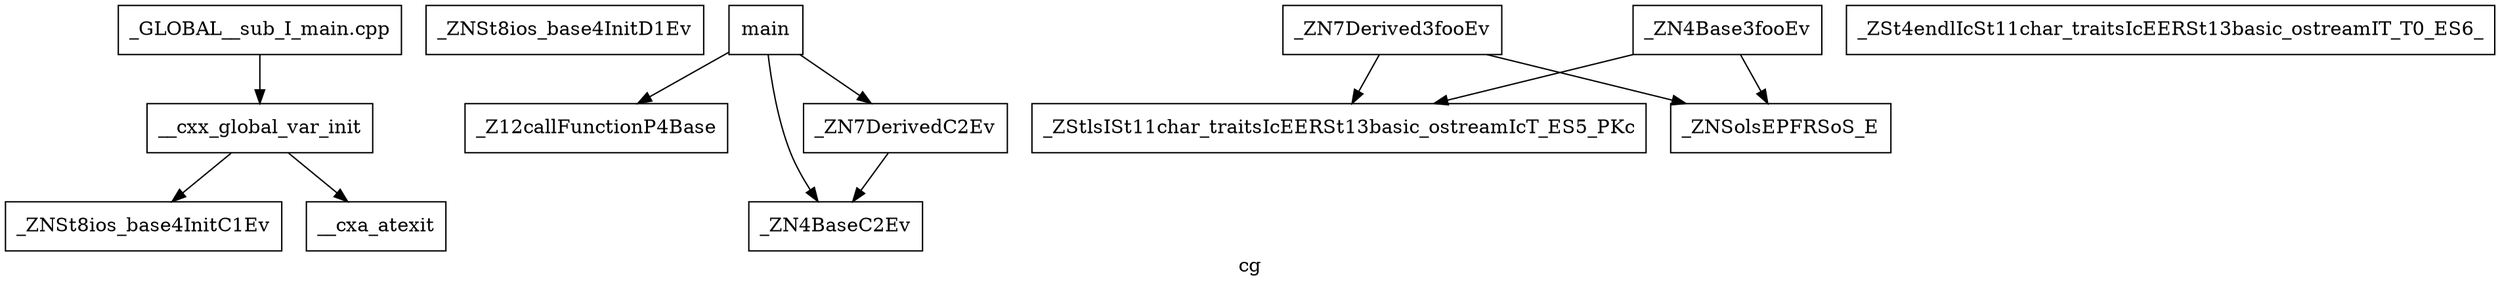 digraph "cg"{
	label="cg";


	// Define the nodes
	N1 [shape=rectangle, color=black,label="_GLOBAL__sub_I_main.cpp"];
	N2 [shape=rectangle, color=black,label="__cxx_global_var_init"];
	N3 [shape=rectangle, color=black,label="_ZNSt8ios_base4InitC1Ev"];
	N4 [shape=rectangle, color=black,label="_ZNSt8ios_base4InitD1Ev"];
	N5 [shape=rectangle, color=black,label="__cxa_atexit"];
	N6 [shape=rectangle, color=black,label="_Z12callFunctionP4Base"];
	N7 [shape=rectangle, color=black,label="main"];
	N8 [shape=rectangle, color=black,label="_ZN4BaseC2Ev"];
	N9 [shape=rectangle, color=black,label="_ZN7DerivedC2Ev"];
	N10 [shape=rectangle, color=black,label="_ZN7Derived3fooEv"];
	N11 [shape=rectangle, color=black,label="_ZStlsISt11char_traitsIcEERSt13basic_ostreamIcT_ES5_PKc"];
	N12 [shape=rectangle, color=black,label="_ZSt4endlIcSt11char_traitsIcEERSt13basic_ostreamIT_T0_ES6_"];
	N13 [shape=rectangle, color=black,label="_ZNSolsEPFRSoS_E"];
	N14 [shape=rectangle, color=black,label="_ZN4Base3fooEv"];


	// Define the edges
	N1 -> N2[color=black,label=""];
	N2 -> N3[color=black,label=""];
	N2 -> N5[color=black,label=""];
	N7 -> N6[color=black,label=""];
	N7 -> N8[color=black,label=""];
	N7 -> N9[color=black,label=""];
	N9 -> N8[color=black,label=""];
	N10 -> N11[color=black,label=""];
	N10 -> N13[color=black,label=""];
	N14 -> N11[color=black,label=""];
	N14 -> N13[color=black,label=""];
}
